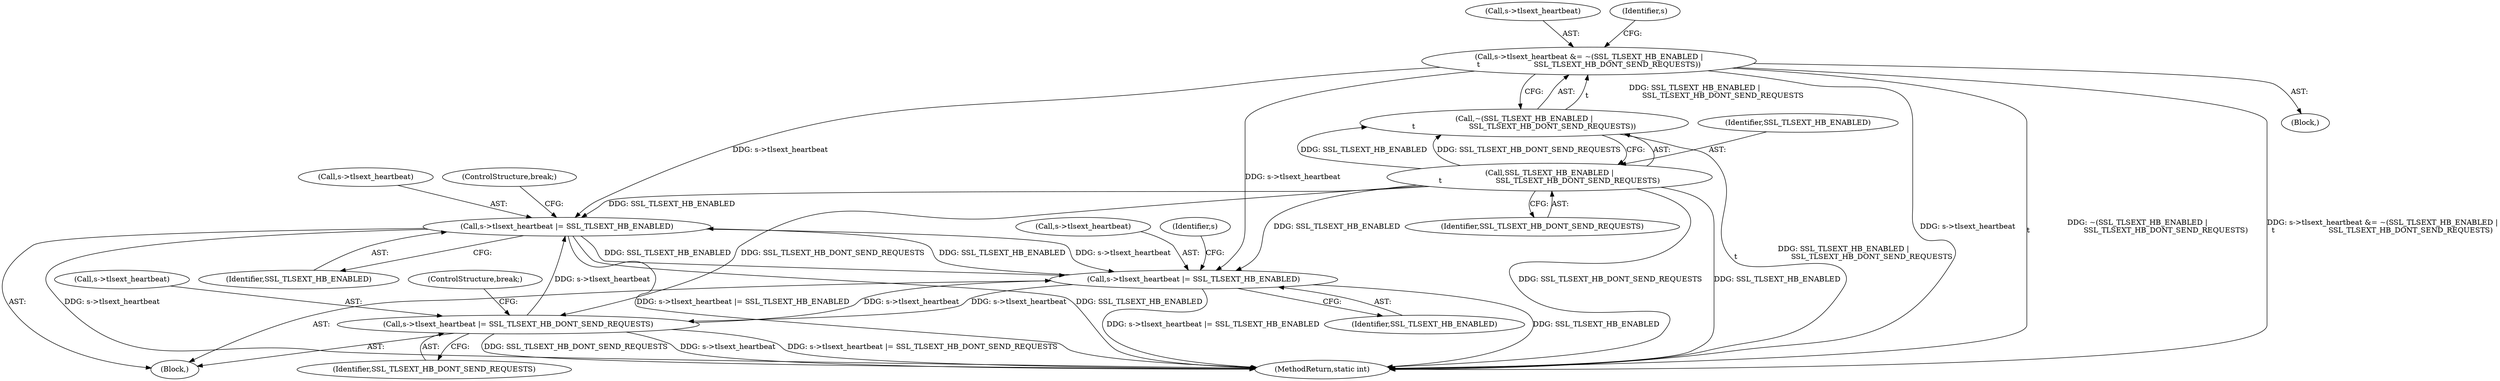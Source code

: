 digraph "0_openssl_fb0bc2b273bcc2d5401dd883fe869af4fc74bb21@pointer" {
"1000809" [label="(Call,s->tlsext_heartbeat |= SSL_TLSEXT_HB_ENABLED)"];
"1000163" [label="(Call,s->tlsext_heartbeat &= ~(SSL_TLSEXT_HB_ENABLED |\n\t                       SSL_TLSEXT_HB_DONT_SEND_REQUESTS))"];
"1000167" [label="(Call,~(SSL_TLSEXT_HB_ENABLED |\n\t                       SSL_TLSEXT_HB_DONT_SEND_REQUESTS))"];
"1000168" [label="(Call,SSL_TLSEXT_HB_ENABLED |\n\t                       SSL_TLSEXT_HB_DONT_SEND_REQUESTS)"];
"1000821" [label="(Call,s->tlsext_heartbeat |= SSL_TLSEXT_HB_DONT_SEND_REQUESTS)"];
"1000816" [label="(Call,s->tlsext_heartbeat |= SSL_TLSEXT_HB_ENABLED)"];
"1000809" [label="(Call,s->tlsext_heartbeat |= SSL_TLSEXT_HB_ENABLED)"];
"1001038" [label="(MethodReturn,static int)"];
"1000820" [label="(Identifier,SSL_TLSEXT_HB_ENABLED)"];
"1000810" [label="(Call,s->tlsext_heartbeat)"];
"1000817" [label="(Call,s->tlsext_heartbeat)"];
"1000168" [label="(Call,SSL_TLSEXT_HB_ENABLED |\n\t                       SSL_TLSEXT_HB_DONT_SEND_REQUESTS)"];
"1000164" [label="(Call,s->tlsext_heartbeat)"];
"1000809" [label="(Call,s->tlsext_heartbeat |= SSL_TLSEXT_HB_ENABLED)"];
"1000814" [label="(ControlStructure,break;)"];
"1000169" [label="(Identifier,SSL_TLSEXT_HB_ENABLED)"];
"1000825" [label="(Identifier,SSL_TLSEXT_HB_DONT_SEND_REQUESTS)"];
"1000816" [label="(Call,s->tlsext_heartbeat |= SSL_TLSEXT_HB_ENABLED)"];
"1000823" [label="(Identifier,s)"];
"1000174" [label="(Identifier,s)"];
"1000119" [label="(Block,)"];
"1000163" [label="(Call,s->tlsext_heartbeat &= ~(SSL_TLSEXT_HB_ENABLED |\n\t                       SSL_TLSEXT_HB_DONT_SEND_REQUESTS))"];
"1000826" [label="(ControlStructure,break;)"];
"1000821" [label="(Call,s->tlsext_heartbeat |= SSL_TLSEXT_HB_DONT_SEND_REQUESTS)"];
"1000807" [label="(Block,)"];
"1000813" [label="(Identifier,SSL_TLSEXT_HB_ENABLED)"];
"1000170" [label="(Identifier,SSL_TLSEXT_HB_DONT_SEND_REQUESTS)"];
"1000822" [label="(Call,s->tlsext_heartbeat)"];
"1000167" [label="(Call,~(SSL_TLSEXT_HB_ENABLED |\n\t                       SSL_TLSEXT_HB_DONT_SEND_REQUESTS))"];
"1000809" -> "1000807"  [label="AST: "];
"1000809" -> "1000813"  [label="CFG: "];
"1000810" -> "1000809"  [label="AST: "];
"1000813" -> "1000809"  [label="AST: "];
"1000814" -> "1000809"  [label="CFG: "];
"1000809" -> "1001038"  [label="DDG: s->tlsext_heartbeat"];
"1000809" -> "1001038"  [label="DDG: s->tlsext_heartbeat |= SSL_TLSEXT_HB_ENABLED"];
"1000809" -> "1001038"  [label="DDG: SSL_TLSEXT_HB_ENABLED"];
"1000163" -> "1000809"  [label="DDG: s->tlsext_heartbeat"];
"1000821" -> "1000809"  [label="DDG: s->tlsext_heartbeat"];
"1000168" -> "1000809"  [label="DDG: SSL_TLSEXT_HB_ENABLED"];
"1000816" -> "1000809"  [label="DDG: SSL_TLSEXT_HB_ENABLED"];
"1000809" -> "1000816"  [label="DDG: s->tlsext_heartbeat"];
"1000809" -> "1000816"  [label="DDG: SSL_TLSEXT_HB_ENABLED"];
"1000163" -> "1000119"  [label="AST: "];
"1000163" -> "1000167"  [label="CFG: "];
"1000164" -> "1000163"  [label="AST: "];
"1000167" -> "1000163"  [label="AST: "];
"1000174" -> "1000163"  [label="CFG: "];
"1000163" -> "1001038"  [label="DDG: s->tlsext_heartbeat"];
"1000163" -> "1001038"  [label="DDG: ~(SSL_TLSEXT_HB_ENABLED |\n\t                       SSL_TLSEXT_HB_DONT_SEND_REQUESTS)"];
"1000163" -> "1001038"  [label="DDG: s->tlsext_heartbeat &= ~(SSL_TLSEXT_HB_ENABLED |\n\t                       SSL_TLSEXT_HB_DONT_SEND_REQUESTS)"];
"1000167" -> "1000163"  [label="DDG: SSL_TLSEXT_HB_ENABLED |\n\t                       SSL_TLSEXT_HB_DONT_SEND_REQUESTS"];
"1000163" -> "1000816"  [label="DDG: s->tlsext_heartbeat"];
"1000167" -> "1000168"  [label="CFG: "];
"1000168" -> "1000167"  [label="AST: "];
"1000167" -> "1001038"  [label="DDG: SSL_TLSEXT_HB_ENABLED |\n\t                       SSL_TLSEXT_HB_DONT_SEND_REQUESTS"];
"1000168" -> "1000167"  [label="DDG: SSL_TLSEXT_HB_ENABLED"];
"1000168" -> "1000167"  [label="DDG: SSL_TLSEXT_HB_DONT_SEND_REQUESTS"];
"1000168" -> "1000170"  [label="CFG: "];
"1000169" -> "1000168"  [label="AST: "];
"1000170" -> "1000168"  [label="AST: "];
"1000168" -> "1001038"  [label="DDG: SSL_TLSEXT_HB_ENABLED"];
"1000168" -> "1001038"  [label="DDG: SSL_TLSEXT_HB_DONT_SEND_REQUESTS"];
"1000168" -> "1000816"  [label="DDG: SSL_TLSEXT_HB_ENABLED"];
"1000168" -> "1000821"  [label="DDG: SSL_TLSEXT_HB_DONT_SEND_REQUESTS"];
"1000821" -> "1000807"  [label="AST: "];
"1000821" -> "1000825"  [label="CFG: "];
"1000822" -> "1000821"  [label="AST: "];
"1000825" -> "1000821"  [label="AST: "];
"1000826" -> "1000821"  [label="CFG: "];
"1000821" -> "1001038"  [label="DDG: SSL_TLSEXT_HB_DONT_SEND_REQUESTS"];
"1000821" -> "1001038"  [label="DDG: s->tlsext_heartbeat"];
"1000821" -> "1001038"  [label="DDG: s->tlsext_heartbeat |= SSL_TLSEXT_HB_DONT_SEND_REQUESTS"];
"1000821" -> "1000816"  [label="DDG: s->tlsext_heartbeat"];
"1000816" -> "1000821"  [label="DDG: s->tlsext_heartbeat"];
"1000816" -> "1000807"  [label="AST: "];
"1000816" -> "1000820"  [label="CFG: "];
"1000817" -> "1000816"  [label="AST: "];
"1000820" -> "1000816"  [label="AST: "];
"1000823" -> "1000816"  [label="CFG: "];
"1000816" -> "1001038"  [label="DDG: s->tlsext_heartbeat |= SSL_TLSEXT_HB_ENABLED"];
"1000816" -> "1001038"  [label="DDG: SSL_TLSEXT_HB_ENABLED"];
}
